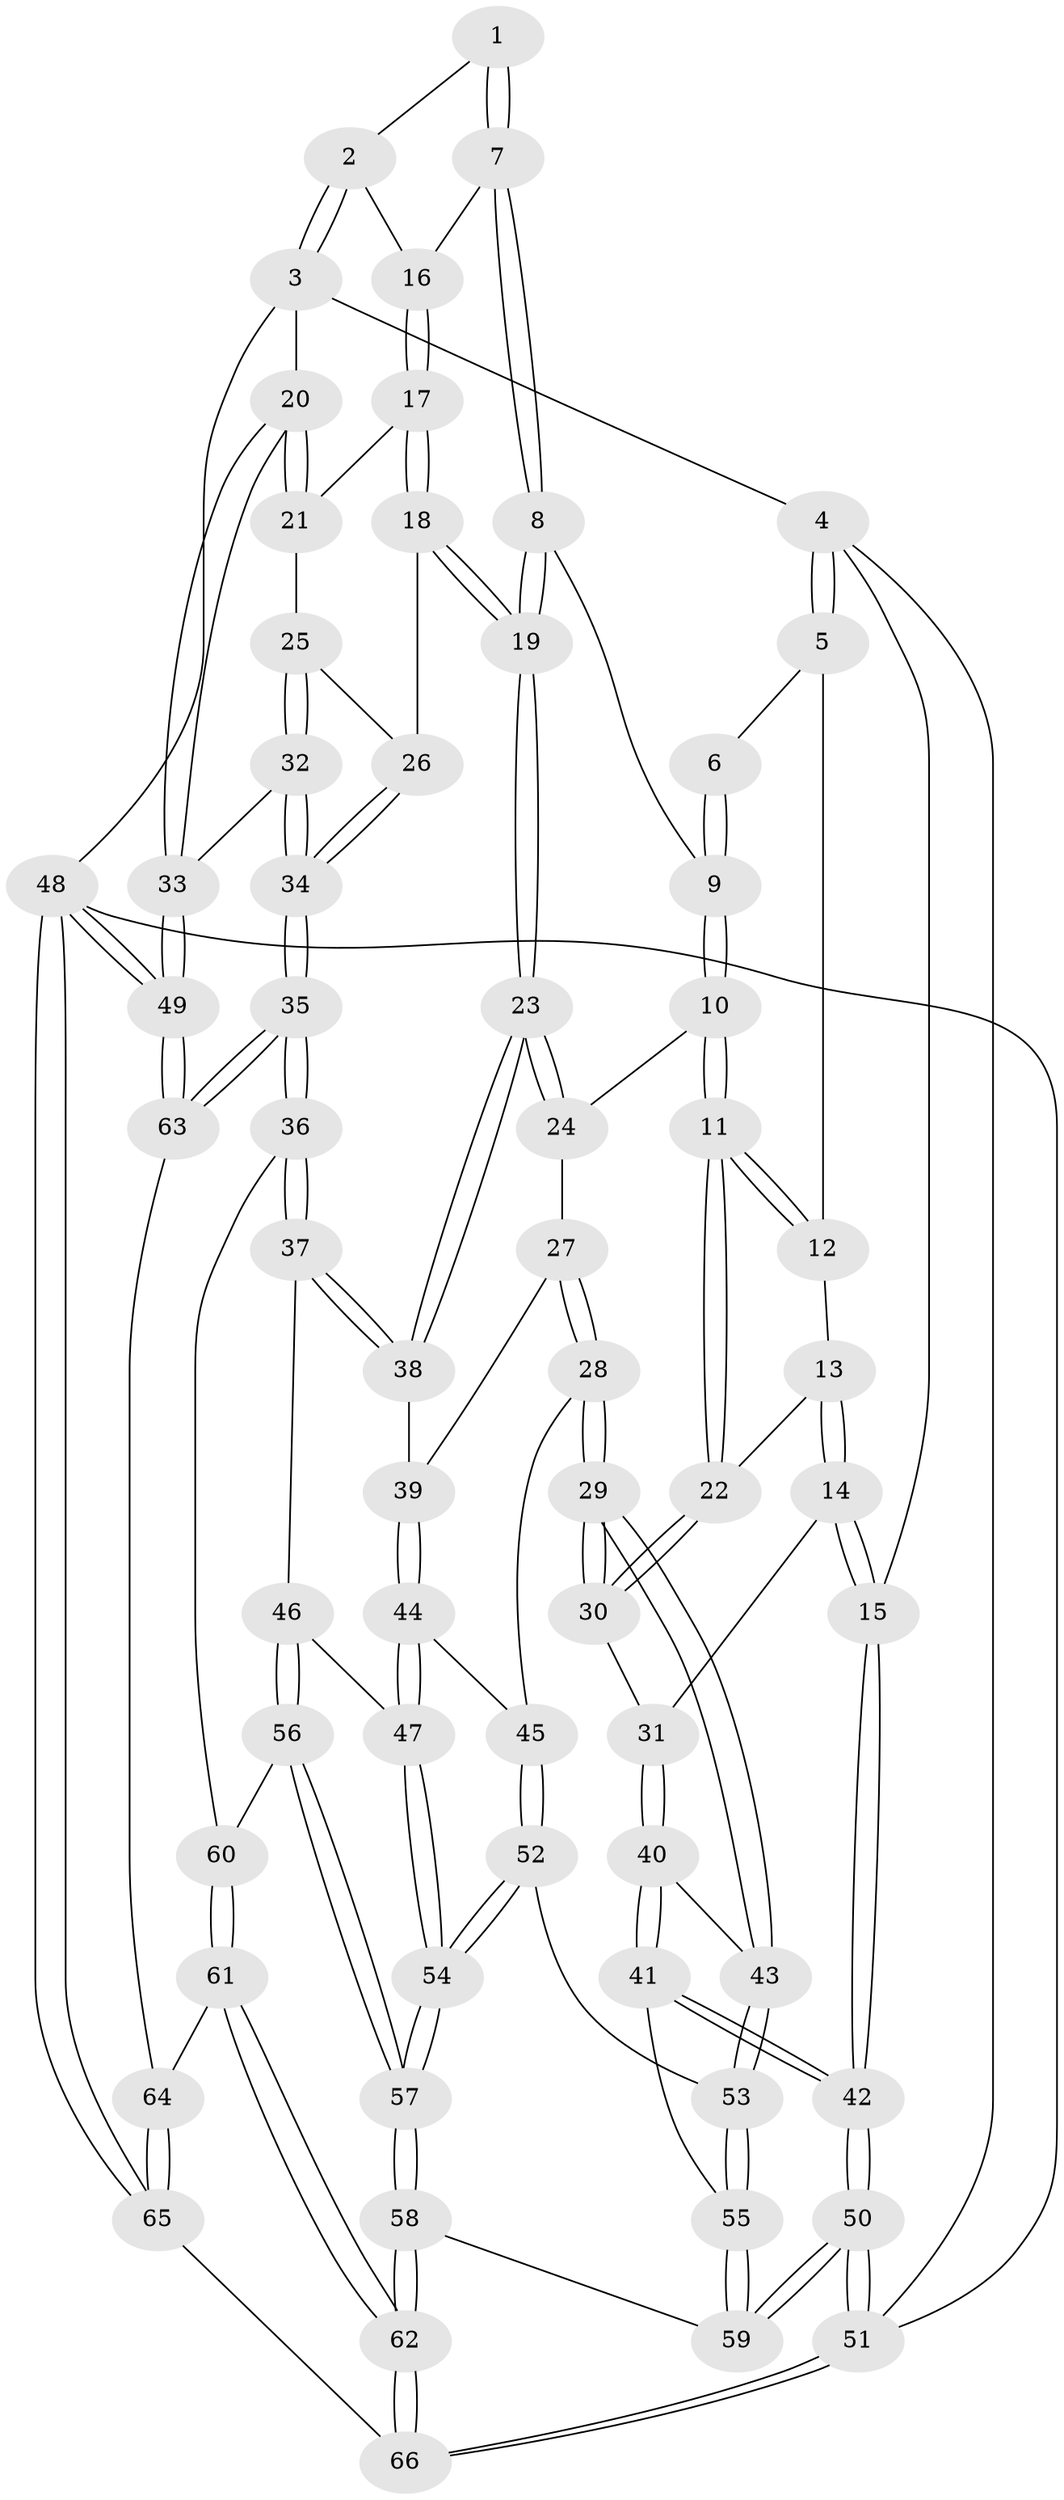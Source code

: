 // Generated by graph-tools (version 1.1) at 2025/00/03/09/25 05:00:04]
// undirected, 66 vertices, 162 edges
graph export_dot {
graph [start="1"]
  node [color=gray90,style=filled];
  1 [pos="+0.4907429742258725+0"];
  2 [pos="+1+0"];
  3 [pos="+1+0"];
  4 [pos="+0+0"];
  5 [pos="+0.16730423218461732+0"];
  6 [pos="+0.4649176664789477+0"];
  7 [pos="+0.7485926873596325+0.132361618823666"];
  8 [pos="+0.5677888631951722+0.1750654245987788"];
  9 [pos="+0.500473326261652+0.13893538292251018"];
  10 [pos="+0.4469465359514834+0.18415398078606185"];
  11 [pos="+0.3054543571632828+0.23888279892388373"];
  12 [pos="+0.17350626580995487+0"];
  13 [pos="+0.15655357868261963+0.19960429722550863"];
  14 [pos="+0+0.25076119302757804"];
  15 [pos="+0+0.19923495105766412"];
  16 [pos="+0.7571892654725151+0.13245993264040443"];
  17 [pos="+0.8066804703351507+0.21363045312227044"];
  18 [pos="+0.6692197295364504+0.3174741103551192"];
  19 [pos="+0.6149608089708012+0.31065248769406223"];
  20 [pos="+1+0"];
  21 [pos="+0.8270214716062206+0.2281437887624616"];
  22 [pos="+0.3023645887207813+0.24278331832383307"];
  23 [pos="+0.5866868312686836+0.3585676036542438"];
  24 [pos="+0.4729244801017339+0.3213388773817244"];
  25 [pos="+0.8577554917944215+0.2671573401333161"];
  26 [pos="+0.7045327653187948+0.35334280872902685"];
  27 [pos="+0.44937710761095573+0.3612845873193995"];
  28 [pos="+0.3493754111898174+0.4161129504447725"];
  29 [pos="+0.28384364022513503+0.4032695996802276"];
  30 [pos="+0.2912360648659955+0.30671338019098904"];
  31 [pos="+0+0.2608282554380281"];
  32 [pos="+1+0.45943571709967695"];
  33 [pos="+1+0.45243848481581533"];
  34 [pos="+0.8479022303809793+0.5616902845043553"];
  35 [pos="+0.8073108224820346+0.5969917435355999"];
  36 [pos="+0.7257970354270107+0.587320282658272"];
  37 [pos="+0.6789611125475224+0.5653848665735428"];
  38 [pos="+0.5772970978390843+0.4068431397775193"];
  39 [pos="+0.5426996583847299+0.4155092599270732"];
  40 [pos="+0.1991383078636501+0.4519200419632838"];
  41 [pos="+0.09385722550108637+0.5627389479040287"];
  42 [pos="+0+0.6260774764202572"];
  43 [pos="+0.24735040149707843+0.43895761548335477"];
  44 [pos="+0.44977599014349384+0.47724693027338994"];
  45 [pos="+0.4204855554983891+0.46300303357879374"];
  46 [pos="+0.5098908702971081+0.5785539927785939"];
  47 [pos="+0.4936010566412686+0.5742335401658434"];
  48 [pos="+1+1"];
  49 [pos="+1+1"];
  50 [pos="+0+1"];
  51 [pos="+0+1"];
  52 [pos="+0.36193281794756504+0.6338769921533484"];
  53 [pos="+0.33981120528039865+0.6289718719426025"];
  54 [pos="+0.3812139898729419+0.6402646581566349"];
  55 [pos="+0.22409369230270926+0.7227444211695379"];
  56 [pos="+0.510796941268088+0.7192689972418104"];
  57 [pos="+0.4482110526563543+0.7812596709915512"];
  58 [pos="+0.4390481465413128+0.8962145191499864"];
  59 [pos="+0.21907861476574622+0.7771726814286477"];
  60 [pos="+0.6033778555641289+0.6971625369060808"];
  61 [pos="+0.5833967691844821+0.8224338929913777"];
  62 [pos="+0.4552606954330574+0.9296453926753728"];
  63 [pos="+0.8073859107722152+0.7234600648381744"];
  64 [pos="+0.7773661448768842+0.7744043200421165"];
  65 [pos="+0.7023255458970655+1"];
  66 [pos="+0.47038915163876616+1"];
  1 -- 2;
  1 -- 7;
  1 -- 7;
  2 -- 3;
  2 -- 3;
  2 -- 16;
  3 -- 4;
  3 -- 20;
  3 -- 48;
  4 -- 5;
  4 -- 5;
  4 -- 15;
  4 -- 51;
  5 -- 6;
  5 -- 12;
  6 -- 9;
  6 -- 9;
  7 -- 8;
  7 -- 8;
  7 -- 16;
  8 -- 9;
  8 -- 19;
  8 -- 19;
  9 -- 10;
  9 -- 10;
  10 -- 11;
  10 -- 11;
  10 -- 24;
  11 -- 12;
  11 -- 12;
  11 -- 22;
  11 -- 22;
  12 -- 13;
  13 -- 14;
  13 -- 14;
  13 -- 22;
  14 -- 15;
  14 -- 15;
  14 -- 31;
  15 -- 42;
  15 -- 42;
  16 -- 17;
  16 -- 17;
  17 -- 18;
  17 -- 18;
  17 -- 21;
  18 -- 19;
  18 -- 19;
  18 -- 26;
  19 -- 23;
  19 -- 23;
  20 -- 21;
  20 -- 21;
  20 -- 33;
  20 -- 33;
  21 -- 25;
  22 -- 30;
  22 -- 30;
  23 -- 24;
  23 -- 24;
  23 -- 38;
  23 -- 38;
  24 -- 27;
  25 -- 26;
  25 -- 32;
  25 -- 32;
  26 -- 34;
  26 -- 34;
  27 -- 28;
  27 -- 28;
  27 -- 39;
  28 -- 29;
  28 -- 29;
  28 -- 45;
  29 -- 30;
  29 -- 30;
  29 -- 43;
  29 -- 43;
  30 -- 31;
  31 -- 40;
  31 -- 40;
  32 -- 33;
  32 -- 34;
  32 -- 34;
  33 -- 49;
  33 -- 49;
  34 -- 35;
  34 -- 35;
  35 -- 36;
  35 -- 36;
  35 -- 63;
  35 -- 63;
  36 -- 37;
  36 -- 37;
  36 -- 60;
  37 -- 38;
  37 -- 38;
  37 -- 46;
  38 -- 39;
  39 -- 44;
  39 -- 44;
  40 -- 41;
  40 -- 41;
  40 -- 43;
  41 -- 42;
  41 -- 42;
  41 -- 55;
  42 -- 50;
  42 -- 50;
  43 -- 53;
  43 -- 53;
  44 -- 45;
  44 -- 47;
  44 -- 47;
  45 -- 52;
  45 -- 52;
  46 -- 47;
  46 -- 56;
  46 -- 56;
  47 -- 54;
  47 -- 54;
  48 -- 49;
  48 -- 49;
  48 -- 65;
  48 -- 65;
  48 -- 51;
  49 -- 63;
  49 -- 63;
  50 -- 51;
  50 -- 51;
  50 -- 59;
  50 -- 59;
  51 -- 66;
  51 -- 66;
  52 -- 53;
  52 -- 54;
  52 -- 54;
  53 -- 55;
  53 -- 55;
  54 -- 57;
  54 -- 57;
  55 -- 59;
  55 -- 59;
  56 -- 57;
  56 -- 57;
  56 -- 60;
  57 -- 58;
  57 -- 58;
  58 -- 59;
  58 -- 62;
  58 -- 62;
  60 -- 61;
  60 -- 61;
  61 -- 62;
  61 -- 62;
  61 -- 64;
  62 -- 66;
  62 -- 66;
  63 -- 64;
  64 -- 65;
  64 -- 65;
  65 -- 66;
}
